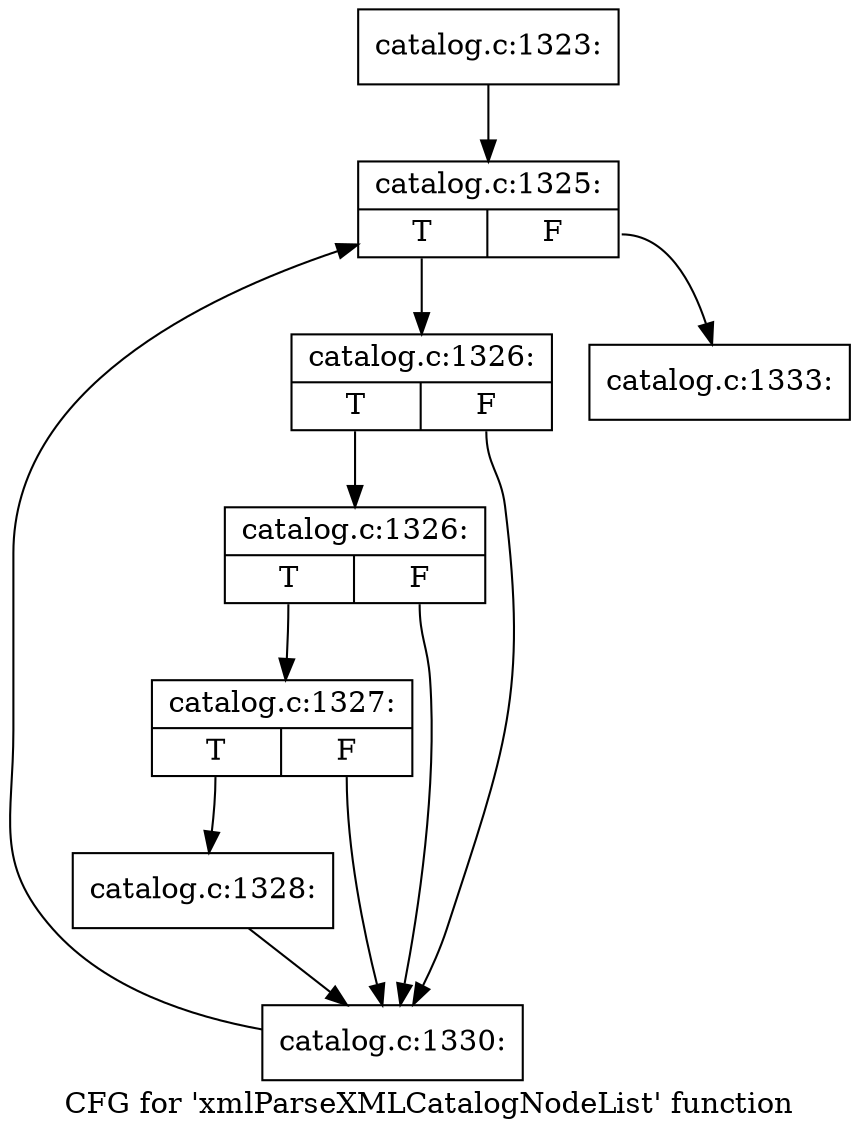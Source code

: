 digraph "CFG for 'xmlParseXMLCatalogNodeList' function" {
	label="CFG for 'xmlParseXMLCatalogNodeList' function";

	Node0x5650cc9026e0 [shape=record,label="{catalog.c:1323:}"];
	Node0x5650cc9026e0 -> Node0x5650cc903650;
	Node0x5650cc903650 [shape=record,label="{catalog.c:1325:|{<s0>T|<s1>F}}"];
	Node0x5650cc903650:s0 -> Node0x5650cc903a50;
	Node0x5650cc903650:s1 -> Node0x5650cc903870;
	Node0x5650cc903a50 [shape=record,label="{catalog.c:1326:|{<s0>T|<s1>F}}"];
	Node0x5650cc903a50:s0 -> Node0x5650cc903d20;
	Node0x5650cc903a50:s1 -> Node0x5650cc903c50;
	Node0x5650cc903d20 [shape=record,label="{catalog.c:1326:|{<s0>T|<s1>F}}"];
	Node0x5650cc903d20:s0 -> Node0x5650cc903ca0;
	Node0x5650cc903d20:s1 -> Node0x5650cc903c50;
	Node0x5650cc903ca0 [shape=record,label="{catalog.c:1327:|{<s0>T|<s1>F}}"];
	Node0x5650cc903ca0:s0 -> Node0x5650cc903c00;
	Node0x5650cc903ca0:s1 -> Node0x5650cc903c50;
	Node0x5650cc903c00 [shape=record,label="{catalog.c:1328:}"];
	Node0x5650cc903c00 -> Node0x5650cc903c50;
	Node0x5650cc903c50 [shape=record,label="{catalog.c:1330:}"];
	Node0x5650cc903c50 -> Node0x5650cc903650;
	Node0x5650cc903870 [shape=record,label="{catalog.c:1333:}"];
}
